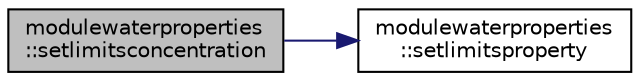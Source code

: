 digraph "modulewaterproperties::setlimitsconcentration"
{
 // LATEX_PDF_SIZE
  edge [fontname="Helvetica",fontsize="10",labelfontname="Helvetica",labelfontsize="10"];
  node [fontname="Helvetica",fontsize="10",shape=record];
  rankdir="LR";
  Node1 [label="modulewaterproperties\l::setlimitsconcentration",height=0.2,width=0.4,color="black", fillcolor="grey75", style="filled", fontcolor="black",tooltip=" "];
  Node1 -> Node2 [color="midnightblue",fontsize="10",style="solid",fontname="Helvetica"];
  Node2 [label="modulewaterproperties\l::setlimitsproperty",height=0.2,width=0.4,color="black", fillcolor="white", style="filled",URL="$namespacemodulewaterproperties.html#a28aaa5d63ef6e18faef246fa4504c15d",tooltip="Sets concentration to its min or max value, if needed."];
}
